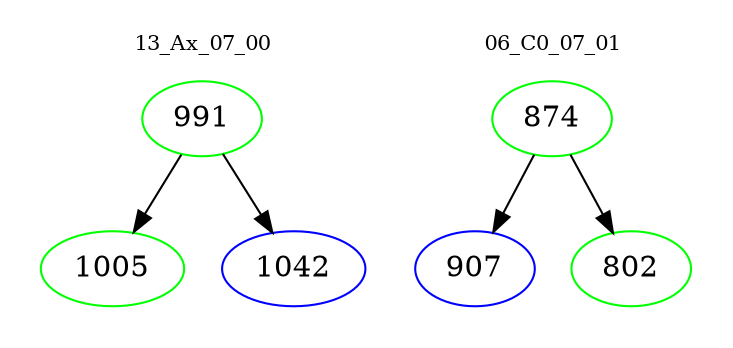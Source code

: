 digraph{
subgraph cluster_0 {
color = white
label = "13_Ax_07_00";
fontsize=10;
T0_991 [label="991", color="green"]
T0_991 -> T0_1005 [color="black"]
T0_1005 [label="1005", color="green"]
T0_991 -> T0_1042 [color="black"]
T0_1042 [label="1042", color="blue"]
}
subgraph cluster_1 {
color = white
label = "06_C0_07_01";
fontsize=10;
T1_874 [label="874", color="green"]
T1_874 -> T1_907 [color="black"]
T1_907 [label="907", color="blue"]
T1_874 -> T1_802 [color="black"]
T1_802 [label="802", color="green"]
}
}
